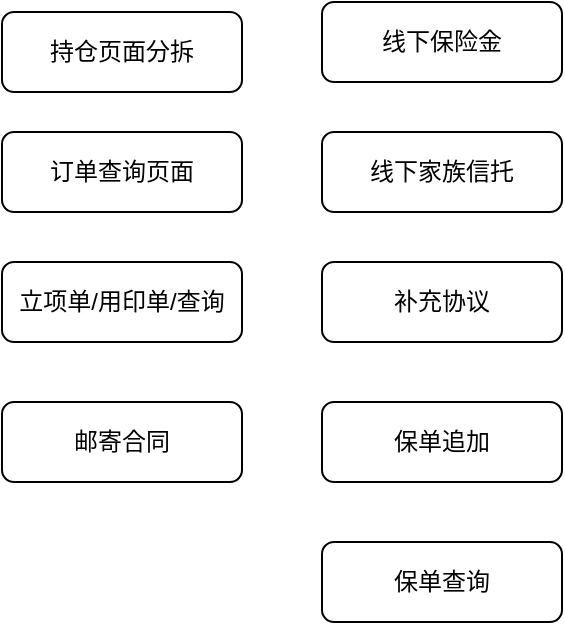 <mxfile version="13.10.4" type="github">
  <diagram id="C5RBs43oDa-KdzZeNtuy" name="Page-1">
    <mxGraphModel dx="913" dy="520" grid="1" gridSize="10" guides="1" tooltips="1" connect="1" arrows="1" fold="1" page="1" pageScale="1" pageWidth="827" pageHeight="1169" math="0" shadow="0">
      <root>
        <mxCell id="WIyWlLk6GJQsqaUBKTNV-0" />
        <mxCell id="WIyWlLk6GJQsqaUBKTNV-1" parent="WIyWlLk6GJQsqaUBKTNV-0" />
        <mxCell id="iu21LLIfbxoGuZJ0gevz-0" value="持仓页面分拆" style="rounded=1;whiteSpace=wrap;html=1;fontSize=12;glass=0;strokeWidth=1;shadow=0;" vertex="1" parent="WIyWlLk6GJQsqaUBKTNV-1">
          <mxGeometry x="90" y="545" width="120" height="40" as="geometry" />
        </mxCell>
        <mxCell id="iu21LLIfbxoGuZJ0gevz-6" value="订单查询页面" style="rounded=1;whiteSpace=wrap;html=1;fontSize=12;glass=0;strokeWidth=1;shadow=0;" vertex="1" parent="WIyWlLk6GJQsqaUBKTNV-1">
          <mxGeometry x="90" y="605" width="120" height="40" as="geometry" />
        </mxCell>
        <mxCell id="iu21LLIfbxoGuZJ0gevz-7" value="立项单/用印单/查询" style="rounded=1;whiteSpace=wrap;html=1;fontSize=12;glass=0;strokeWidth=1;shadow=0;" vertex="1" parent="WIyWlLk6GJQsqaUBKTNV-1">
          <mxGeometry x="90" y="670" width="120" height="40" as="geometry" />
        </mxCell>
        <mxCell id="iu21LLIfbxoGuZJ0gevz-8" value="线下保险金" style="rounded=1;whiteSpace=wrap;html=1;fontSize=12;glass=0;strokeWidth=1;shadow=0;" vertex="1" parent="WIyWlLk6GJQsqaUBKTNV-1">
          <mxGeometry x="250" y="540" width="120" height="40" as="geometry" />
        </mxCell>
        <mxCell id="iu21LLIfbxoGuZJ0gevz-9" value="线下家族信托" style="rounded=1;whiteSpace=wrap;html=1;fontSize=12;glass=0;strokeWidth=1;shadow=0;" vertex="1" parent="WIyWlLk6GJQsqaUBKTNV-1">
          <mxGeometry x="250" y="605" width="120" height="40" as="geometry" />
        </mxCell>
        <mxCell id="iu21LLIfbxoGuZJ0gevz-10" value="补充协议" style="rounded=1;whiteSpace=wrap;html=1;fontSize=12;glass=0;strokeWidth=1;shadow=0;" vertex="1" parent="WIyWlLk6GJQsqaUBKTNV-1">
          <mxGeometry x="250" y="670" width="120" height="40" as="geometry" />
        </mxCell>
        <mxCell id="iu21LLIfbxoGuZJ0gevz-11" value="邮寄合同" style="rounded=1;whiteSpace=wrap;html=1;fontSize=12;glass=0;strokeWidth=1;shadow=0;" vertex="1" parent="WIyWlLk6GJQsqaUBKTNV-1">
          <mxGeometry x="90" y="740" width="120" height="40" as="geometry" />
        </mxCell>
        <mxCell id="iu21LLIfbxoGuZJ0gevz-12" value="保单追加" style="rounded=1;whiteSpace=wrap;html=1;fontSize=12;glass=0;strokeWidth=1;shadow=0;" vertex="1" parent="WIyWlLk6GJQsqaUBKTNV-1">
          <mxGeometry x="250" y="740" width="120" height="40" as="geometry" />
        </mxCell>
        <mxCell id="iu21LLIfbxoGuZJ0gevz-13" value="保单查询" style="rounded=1;whiteSpace=wrap;html=1;fontSize=12;glass=0;strokeWidth=1;shadow=0;" vertex="1" parent="WIyWlLk6GJQsqaUBKTNV-1">
          <mxGeometry x="250" y="810" width="120" height="40" as="geometry" />
        </mxCell>
      </root>
    </mxGraphModel>
  </diagram>
</mxfile>
